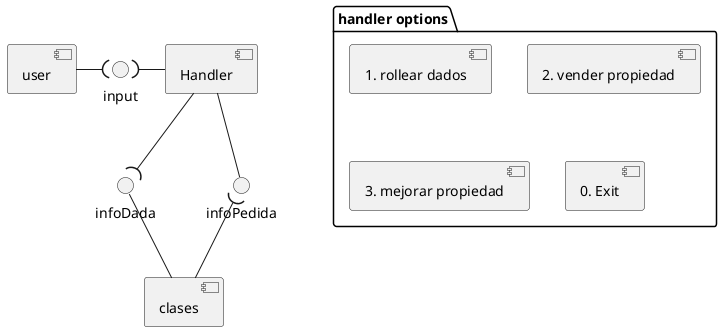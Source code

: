@startuml
[user] -( input
input )- [Handler]

[Handler] --( infoDada
infoDada -- [clases]
[Handler] -- infoPedida
infoPedida )-- [clases]

package "handler options" {
[1. rollear dados]
[2. vender propiedad]
[3. mejorar propiedad]
[0. Exit]
}


@enduml